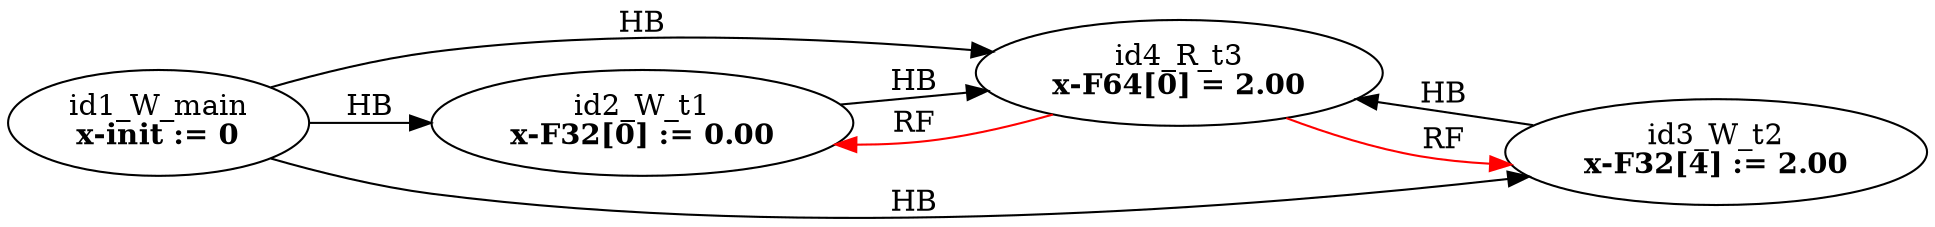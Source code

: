digraph memory_model {
rankdir=LR;
splines=true; esep=0.5;
id1_W_main -> id2_W_t1 [label = "HB", color="black"];
id1_W_main -> id3_W_t2 [label = "HB", color="black"];
id1_W_main -> id4_R_t3 [label = "HB", color="black"];
id2_W_t1 -> id4_R_t3 [label = "HB", color="black"];
id3_W_t2 -> id4_R_t3 [label = "HB", color="black"];
id4_R_t3 -> id2_W_t1 [label = "RF", color="red"];
id4_R_t3 -> id3_W_t2 [label = "RF", color="red"];
id1_W_main [label=<id1_W_main<br/><B>x-init := 0</B>>, pos="5.0,2!"]
id2_W_t1 [label=<id2_W_t1<br/><B>x-F32[0] := 0.00</B>>, pos="0,0!"]
id3_W_t2 [label=<id3_W_t2<br/><B>x-F32[4] := 2.00</B>>, pos="5,0!"]
id4_R_t3 [label=<id4_R_t3<br/><B>x-F64[0] = 2.00</B>>, pos="10,0!"]
}